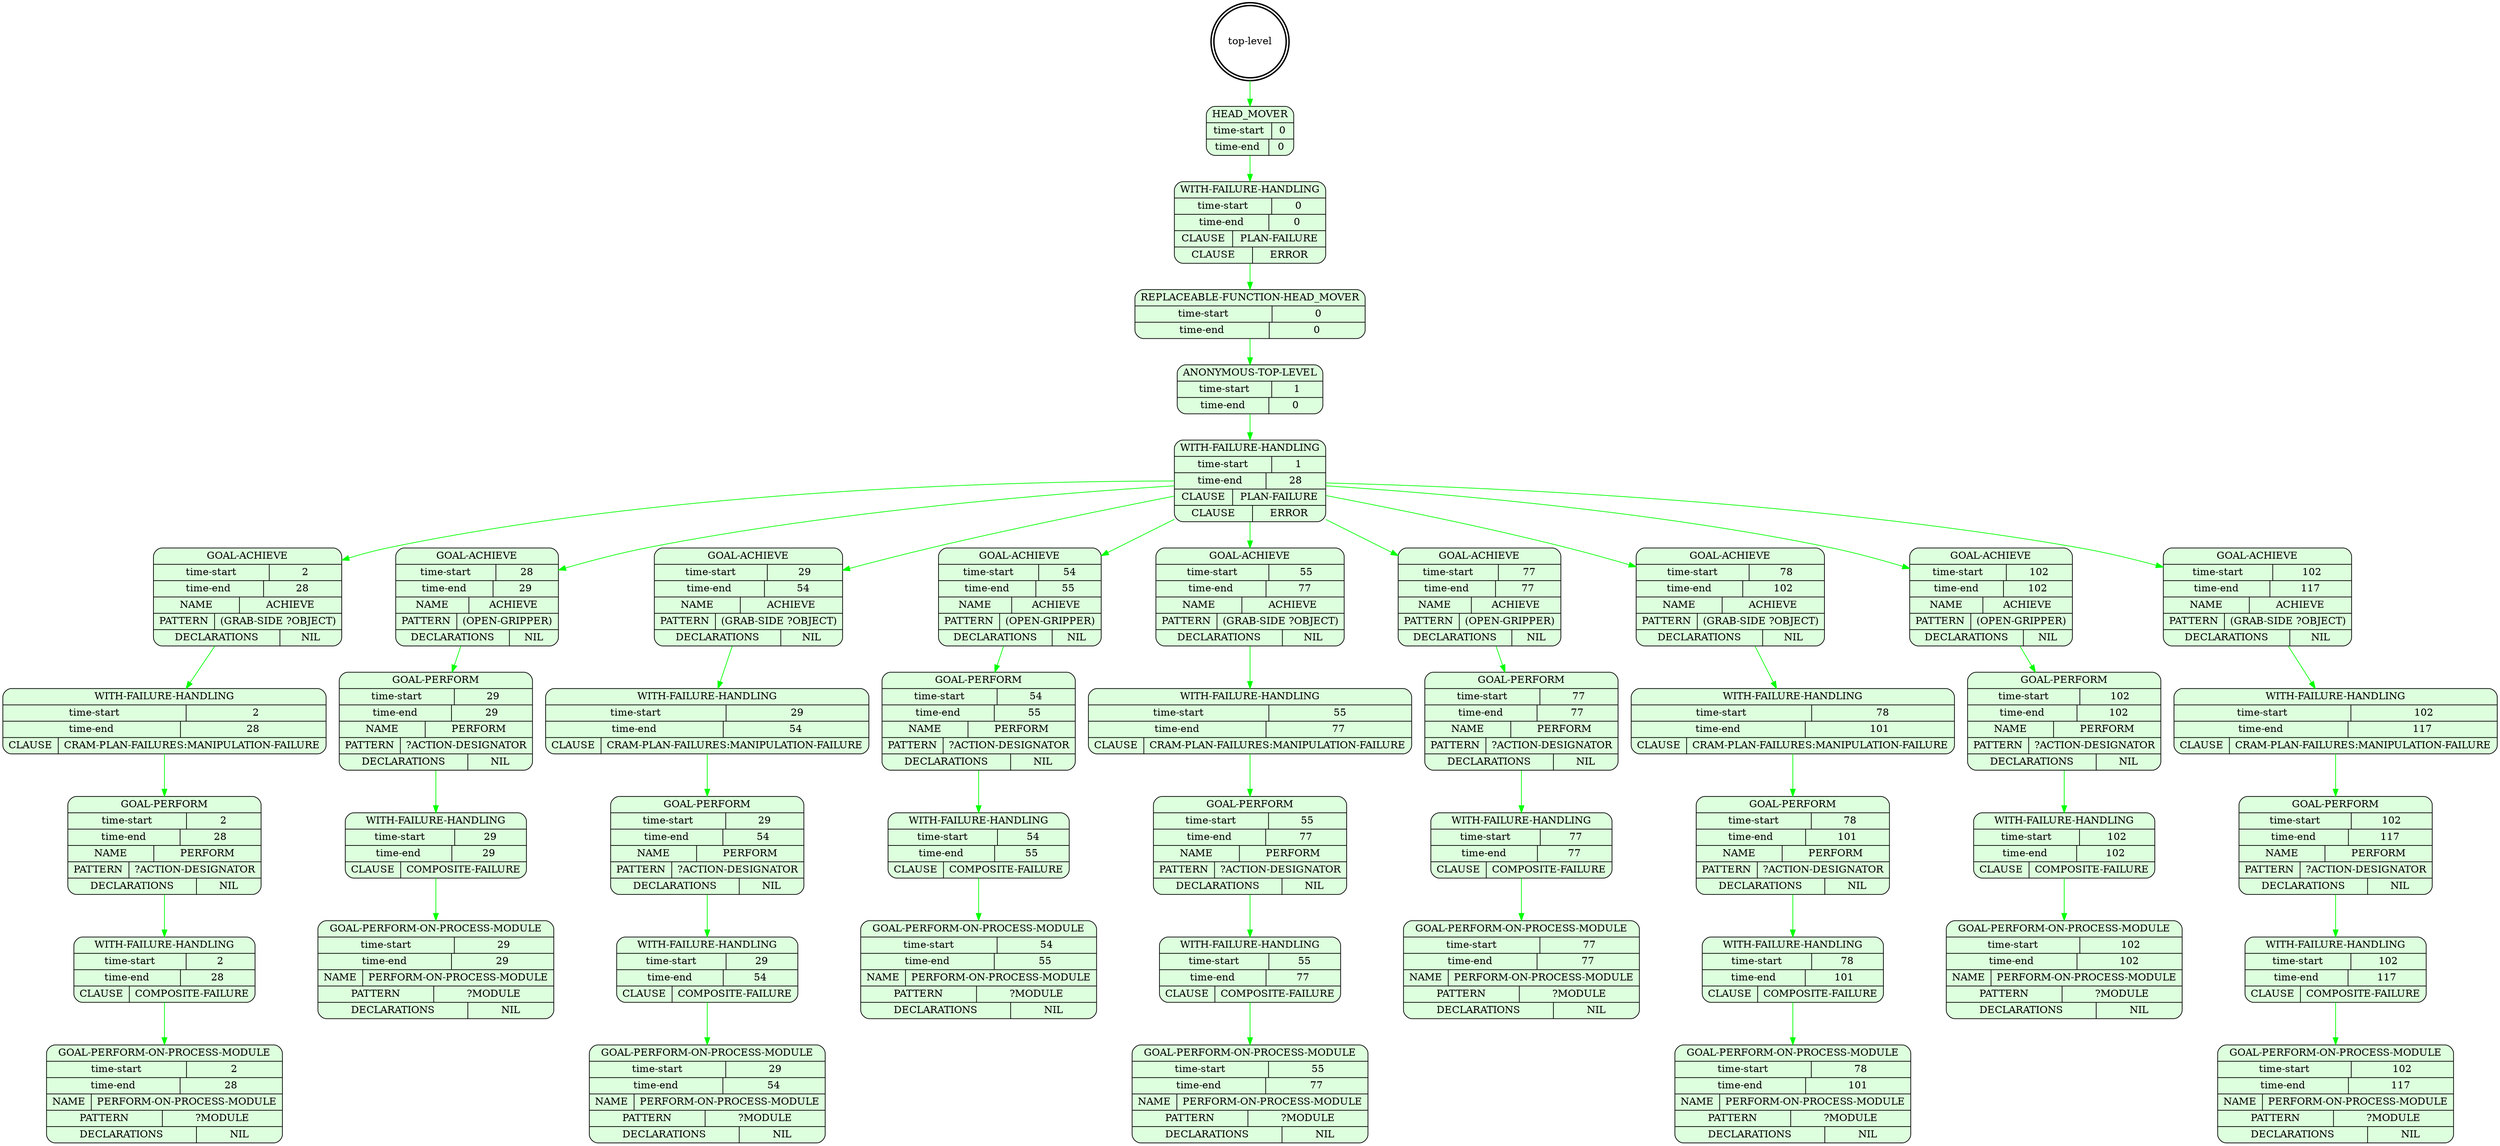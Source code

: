digraph plangraph_1vdfn0TF5a1DDRvn {
  node_5EFY6upnQVmVcYzp [shape=doublecircle, style=bold, label="top-level"];

  node_MAWrmG0bmM57qp7P [shape=Mrecord, style=filled, fillcolor="#ddffdd", label="{HEAD_MOVER|{time-start | 0}|{time-end | 0}}"];
  edge [color="green", label=""];
  node_5EFY6upnQVmVcYzp -> node_MAWrmG0bmM57qp7P;

  node_TAb0rNNPpd9paylO [shape=Mrecord, style=filled, fillcolor="#ddffdd", label="{WITH-FAILURE-HANDLING|{time-start | 0}|{time-end | 0}|{CLAUSE | PLAN-FAILURE}|{CLAUSE | ERROR}}"];
  edge [color="green", label=""];
  node_MAWrmG0bmM57qp7P -> node_TAb0rNNPpd9paylO;

  node_WK8YCylgrNJNC1mb [shape=Mrecord, style=filled, fillcolor="#ddffdd", label="{REPLACEABLE-FUNCTION-HEAD_MOVER|{time-start | 0}|{time-end | 0}}"];
  edge [color="green", label=""];
  node_TAb0rNNPpd9paylO -> node_WK8YCylgrNJNC1mb;

  node_1Xym9R9NMZXtYmBn [shape=Mrecord, style=filled, fillcolor="#ddffdd", label="{ANONYMOUS-TOP-LEVEL|{time-start | 1}|{time-end | 0}}"];
  edge [color="green", label=""];
  node_WK8YCylgrNJNC1mb -> node_1Xym9R9NMZXtYmBn;

  node_DuF3utUTDhOnEpqA [shape=Mrecord, style=filled, fillcolor="#ddffdd", label="{WITH-FAILURE-HANDLING|{time-start | 1}|{time-end | 28}|{CLAUSE | PLAN-FAILURE}|{CLAUSE | ERROR}}"];
  edge [color="green", label=""];
  node_1Xym9R9NMZXtYmBn -> node_DuF3utUTDhOnEpqA;

  node_Em2lXEpIn0tbDBdd [shape=Mrecord, style=filled, fillcolor="#ddffdd", label="{GOAL-ACHIEVE|{time-start | 2}|{time-end | 28}|{NAME | ACHIEVE}|{PATTERN | (GRAB-SIDE ?OBJECT)}|{DECLARATIONS | NIL}}"];
  edge [color="green", label=""];
  node_DuF3utUTDhOnEpqA -> node_Em2lXEpIn0tbDBdd;

  node_sNuZyQjXWpXzLUQi [shape=Mrecord, style=filled, fillcolor="#ddffdd", label="{WITH-FAILURE-HANDLING|{time-start | 2}|{time-end | 28}|{CLAUSE | CRAM-PLAN-FAILURES:MANIPULATION-FAILURE}}"];
  edge [color="green", label=""];
  node_Em2lXEpIn0tbDBdd -> node_sNuZyQjXWpXzLUQi;

  node_dAOoJQv3p82ZYTxu [shape=Mrecord, style=filled, fillcolor="#ddffdd", label="{GOAL-PERFORM|{time-start | 2}|{time-end | 28}|{NAME | PERFORM}|{PATTERN | ?ACTION-DESIGNATOR}|{DECLARATIONS | NIL}}"];
  edge [color="green", label=""];
  node_sNuZyQjXWpXzLUQi -> node_dAOoJQv3p82ZYTxu;

  node_NYRQ1mR6XFPAp0j8 [shape=Mrecord, style=filled, fillcolor="#ddffdd", label="{WITH-FAILURE-HANDLING|{time-start | 2}|{time-end | 28}|{CLAUSE | COMPOSITE-FAILURE}}"];
  edge [color="green", label=""];
  node_dAOoJQv3p82ZYTxu -> node_NYRQ1mR6XFPAp0j8;

  node_lxtxHWRssNLL56B1 [shape=Mrecord, style=filled, fillcolor="#ddffdd", label="{GOAL-PERFORM-ON-PROCESS-MODULE|{time-start | 2}|{time-end | 28}|{NAME | PERFORM-ON-PROCESS-MODULE}|{PATTERN | ?MODULE}|{DECLARATIONS | NIL}}"];
  edge [color="green", label=""];
  node_NYRQ1mR6XFPAp0j8 -> node_lxtxHWRssNLL56B1;

  node_PBSaUE1oVXayHmHF [shape=Mrecord, style=filled, fillcolor="#ddffdd", label="{GOAL-ACHIEVE|{time-start | 28}|{time-end | 29}|{NAME | ACHIEVE}|{PATTERN | (OPEN-GRIPPER)}|{DECLARATIONS | NIL}}"];
  edge [color="green", label=""];
  node_DuF3utUTDhOnEpqA -> node_PBSaUE1oVXayHmHF;

  node_yLOMKcDDVkX0cS10 [shape=Mrecord, style=filled, fillcolor="#ddffdd", label="{GOAL-PERFORM|{time-start | 29}|{time-end | 29}|{NAME | PERFORM}|{PATTERN | ?ACTION-DESIGNATOR}|{DECLARATIONS | NIL}}"];
  edge [color="green", label=""];
  node_PBSaUE1oVXayHmHF -> node_yLOMKcDDVkX0cS10;

  node_5MhsicNysdAJUHjd [shape=Mrecord, style=filled, fillcolor="#ddffdd", label="{WITH-FAILURE-HANDLING|{time-start | 29}|{time-end | 29}|{CLAUSE | COMPOSITE-FAILURE}}"];
  edge [color="green", label=""];
  node_yLOMKcDDVkX0cS10 -> node_5MhsicNysdAJUHjd;

  node_EoVp7kdeyIGqCiC2 [shape=Mrecord, style=filled, fillcolor="#ddffdd", label="{GOAL-PERFORM-ON-PROCESS-MODULE|{time-start | 29}|{time-end | 29}|{NAME | PERFORM-ON-PROCESS-MODULE}|{PATTERN | ?MODULE}|{DECLARATIONS | NIL}}"];
  edge [color="green", label=""];
  node_5MhsicNysdAJUHjd -> node_EoVp7kdeyIGqCiC2;

  node_1g5TBSIg8ZU0c3Sp [shape=Mrecord, style=filled, fillcolor="#ddffdd", label="{GOAL-ACHIEVE|{time-start | 29}|{time-end | 54}|{NAME | ACHIEVE}|{PATTERN | (GRAB-SIDE ?OBJECT)}|{DECLARATIONS | NIL}}"];
  edge [color="green", label=""];
  node_DuF3utUTDhOnEpqA -> node_1g5TBSIg8ZU0c3Sp;

  node_kZNltPTMND6bpMPu [shape=Mrecord, style=filled, fillcolor="#ddffdd", label="{WITH-FAILURE-HANDLING|{time-start | 29}|{time-end | 54}|{CLAUSE | CRAM-PLAN-FAILURES:MANIPULATION-FAILURE}}"];
  edge [color="green", label=""];
  node_1g5TBSIg8ZU0c3Sp -> node_kZNltPTMND6bpMPu;

  node_PLjc4AFXqqxt6UZR [shape=Mrecord, style=filled, fillcolor="#ddffdd", label="{GOAL-PERFORM|{time-start | 29}|{time-end | 54}|{NAME | PERFORM}|{PATTERN | ?ACTION-DESIGNATOR}|{DECLARATIONS | NIL}}"];
  edge [color="green", label=""];
  node_kZNltPTMND6bpMPu -> node_PLjc4AFXqqxt6UZR;

  node_7H2T4aqVuRn7nDcL [shape=Mrecord, style=filled, fillcolor="#ddffdd", label="{WITH-FAILURE-HANDLING|{time-start | 29}|{time-end | 54}|{CLAUSE | COMPOSITE-FAILURE}}"];
  edge [color="green", label=""];
  node_PLjc4AFXqqxt6UZR -> node_7H2T4aqVuRn7nDcL;

  node_8gsdmzVFyNkrfcp3 [shape=Mrecord, style=filled, fillcolor="#ddffdd", label="{GOAL-PERFORM-ON-PROCESS-MODULE|{time-start | 29}|{time-end | 54}|{NAME | PERFORM-ON-PROCESS-MODULE}|{PATTERN | ?MODULE}|{DECLARATIONS | NIL}}"];
  edge [color="green", label=""];
  node_7H2T4aqVuRn7nDcL -> node_8gsdmzVFyNkrfcp3;

  node_TiqnjrGgwi08ckY1 [shape=Mrecord, style=filled, fillcolor="#ddffdd", label="{GOAL-ACHIEVE|{time-start | 54}|{time-end | 55}|{NAME | ACHIEVE}|{PATTERN | (OPEN-GRIPPER)}|{DECLARATIONS | NIL}}"];
  edge [color="green", label=""];
  node_DuF3utUTDhOnEpqA -> node_TiqnjrGgwi08ckY1;

  node_BJza8nSiW7sdBuSV [shape=Mrecord, style=filled, fillcolor="#ddffdd", label="{GOAL-PERFORM|{time-start | 54}|{time-end | 55}|{NAME | PERFORM}|{PATTERN | ?ACTION-DESIGNATOR}|{DECLARATIONS | NIL}}"];
  edge [color="green", label=""];
  node_TiqnjrGgwi08ckY1 -> node_BJza8nSiW7sdBuSV;

  node_4GjaGcsmYfXvS5kS [shape=Mrecord, style=filled, fillcolor="#ddffdd", label="{WITH-FAILURE-HANDLING|{time-start | 54}|{time-end | 55}|{CLAUSE | COMPOSITE-FAILURE}}"];
  edge [color="green", label=""];
  node_BJza8nSiW7sdBuSV -> node_4GjaGcsmYfXvS5kS;

  node_xTjZaCxxDQ2eVmRC [shape=Mrecord, style=filled, fillcolor="#ddffdd", label="{GOAL-PERFORM-ON-PROCESS-MODULE|{time-start | 54}|{time-end | 55}|{NAME | PERFORM-ON-PROCESS-MODULE}|{PATTERN | ?MODULE}|{DECLARATIONS | NIL}}"];
  edge [color="green", label=""];
  node_4GjaGcsmYfXvS5kS -> node_xTjZaCxxDQ2eVmRC;

  node_WjmKxyp2pQmx9iNS [shape=Mrecord, style=filled, fillcolor="#ddffdd", label="{GOAL-ACHIEVE|{time-start | 55}|{time-end | 77}|{NAME | ACHIEVE}|{PATTERN | (GRAB-SIDE ?OBJECT)}|{DECLARATIONS | NIL}}"];
  edge [color="green", label=""];
  node_DuF3utUTDhOnEpqA -> node_WjmKxyp2pQmx9iNS;

  node_82LSvoBOT9wDyigv [shape=Mrecord, style=filled, fillcolor="#ddffdd", label="{WITH-FAILURE-HANDLING|{time-start | 55}|{time-end | 77}|{CLAUSE | CRAM-PLAN-FAILURES:MANIPULATION-FAILURE}}"];
  edge [color="green", label=""];
  node_WjmKxyp2pQmx9iNS -> node_82LSvoBOT9wDyigv;

  node_r20B3w7GeYsOMxL2 [shape=Mrecord, style=filled, fillcolor="#ddffdd", label="{GOAL-PERFORM|{time-start | 55}|{time-end | 77}|{NAME | PERFORM}|{PATTERN | ?ACTION-DESIGNATOR}|{DECLARATIONS | NIL}}"];
  edge [color="green", label=""];
  node_82LSvoBOT9wDyigv -> node_r20B3w7GeYsOMxL2;

  node_l4iYZOg48fQeztID [shape=Mrecord, style=filled, fillcolor="#ddffdd", label="{WITH-FAILURE-HANDLING|{time-start | 55}|{time-end | 77}|{CLAUSE | COMPOSITE-FAILURE}}"];
  edge [color="green", label=""];
  node_r20B3w7GeYsOMxL2 -> node_l4iYZOg48fQeztID;

  node_KD29soxSfNM5SONu [shape=Mrecord, style=filled, fillcolor="#ddffdd", label="{GOAL-PERFORM-ON-PROCESS-MODULE|{time-start | 55}|{time-end | 77}|{NAME | PERFORM-ON-PROCESS-MODULE}|{PATTERN | ?MODULE}|{DECLARATIONS | NIL}}"];
  edge [color="green", label=""];
  node_l4iYZOg48fQeztID -> node_KD29soxSfNM5SONu;

  node_hcdn97eaGFN7VktF [shape=Mrecord, style=filled, fillcolor="#ddffdd", label="{GOAL-ACHIEVE|{time-start | 77}|{time-end | 77}|{NAME | ACHIEVE}|{PATTERN | (OPEN-GRIPPER)}|{DECLARATIONS | NIL}}"];
  edge [color="green", label=""];
  node_DuF3utUTDhOnEpqA -> node_hcdn97eaGFN7VktF;

  node_l6fm4KD81Nn7fsks [shape=Mrecord, style=filled, fillcolor="#ddffdd", label="{GOAL-PERFORM|{time-start | 77}|{time-end | 77}|{NAME | PERFORM}|{PATTERN | ?ACTION-DESIGNATOR}|{DECLARATIONS | NIL}}"];
  edge [color="green", label=""];
  node_hcdn97eaGFN7VktF -> node_l6fm4KD81Nn7fsks;

  node_JguO0XDtPwVQGkjN [shape=Mrecord, style=filled, fillcolor="#ddffdd", label="{WITH-FAILURE-HANDLING|{time-start | 77}|{time-end | 77}|{CLAUSE | COMPOSITE-FAILURE}}"];
  edge [color="green", label=""];
  node_l6fm4KD81Nn7fsks -> node_JguO0XDtPwVQGkjN;

  node_u4BUUd0ztAdJqHRp [shape=Mrecord, style=filled, fillcolor="#ddffdd", label="{GOAL-PERFORM-ON-PROCESS-MODULE|{time-start | 77}|{time-end | 77}|{NAME | PERFORM-ON-PROCESS-MODULE}|{PATTERN | ?MODULE}|{DECLARATIONS | NIL}}"];
  edge [color="green", label=""];
  node_JguO0XDtPwVQGkjN -> node_u4BUUd0ztAdJqHRp;

  node_tp2F6G4r1ym44XXE [shape=Mrecord, style=filled, fillcolor="#ddffdd", label="{GOAL-ACHIEVE|{time-start | 78}|{time-end | 102}|{NAME | ACHIEVE}|{PATTERN | (GRAB-SIDE ?OBJECT)}|{DECLARATIONS | NIL}}"];
  edge [color="green", label=""];
  node_DuF3utUTDhOnEpqA -> node_tp2F6G4r1ym44XXE;

  node_HLZAcCxZ3YEIORai [shape=Mrecord, style=filled, fillcolor="#ddffdd", label="{WITH-FAILURE-HANDLING|{time-start | 78}|{time-end | 101}|{CLAUSE | CRAM-PLAN-FAILURES:MANIPULATION-FAILURE}}"];
  edge [color="green", label=""];
  node_tp2F6G4r1ym44XXE -> node_HLZAcCxZ3YEIORai;

  node_Gi0m4417hIC6gPoL [shape=Mrecord, style=filled, fillcolor="#ddffdd", label="{GOAL-PERFORM|{time-start | 78}|{time-end | 101}|{NAME | PERFORM}|{PATTERN | ?ACTION-DESIGNATOR}|{DECLARATIONS | NIL}}"];
  edge [color="green", label=""];
  node_HLZAcCxZ3YEIORai -> node_Gi0m4417hIC6gPoL;

  node_uRcgpMSA24aQ0Q46 [shape=Mrecord, style=filled, fillcolor="#ddffdd", label="{WITH-FAILURE-HANDLING|{time-start | 78}|{time-end | 101}|{CLAUSE | COMPOSITE-FAILURE}}"];
  edge [color="green", label=""];
  node_Gi0m4417hIC6gPoL -> node_uRcgpMSA24aQ0Q46;

  node_JnoJe5PiV0CSHeOm [shape=Mrecord, style=filled, fillcolor="#ddffdd", label="{GOAL-PERFORM-ON-PROCESS-MODULE|{time-start | 78}|{time-end | 101}|{NAME | PERFORM-ON-PROCESS-MODULE}|{PATTERN | ?MODULE}|{DECLARATIONS | NIL}}"];
  edge [color="green", label=""];
  node_uRcgpMSA24aQ0Q46 -> node_JnoJe5PiV0CSHeOm;

  node_LNyAsbLUQBw4yGfa [shape=Mrecord, style=filled, fillcolor="#ddffdd", label="{GOAL-ACHIEVE|{time-start | 102}|{time-end | 102}|{NAME | ACHIEVE}|{PATTERN | (OPEN-GRIPPER)}|{DECLARATIONS | NIL}}"];
  edge [color="green", label=""];
  node_DuF3utUTDhOnEpqA -> node_LNyAsbLUQBw4yGfa;

  node_AacJtf1MMu8TXRHE [shape=Mrecord, style=filled, fillcolor="#ddffdd", label="{GOAL-PERFORM|{time-start | 102}|{time-end | 102}|{NAME | PERFORM}|{PATTERN | ?ACTION-DESIGNATOR}|{DECLARATIONS | NIL}}"];
  edge [color="green", label=""];
  node_LNyAsbLUQBw4yGfa -> node_AacJtf1MMu8TXRHE;

  node_BxkRsW4vEMoqNgcW [shape=Mrecord, style=filled, fillcolor="#ddffdd", label="{WITH-FAILURE-HANDLING|{time-start | 102}|{time-end | 102}|{CLAUSE | COMPOSITE-FAILURE}}"];
  edge [color="green", label=""];
  node_AacJtf1MMu8TXRHE -> node_BxkRsW4vEMoqNgcW;

  node_JxYK3ya7LAR6OkHw [shape=Mrecord, style=filled, fillcolor="#ddffdd", label="{GOAL-PERFORM-ON-PROCESS-MODULE|{time-start | 102}|{time-end | 102}|{NAME | PERFORM-ON-PROCESS-MODULE}|{PATTERN | ?MODULE}|{DECLARATIONS | NIL}}"];
  edge [color="green", label=""];
  node_BxkRsW4vEMoqNgcW -> node_JxYK3ya7LAR6OkHw;

  node_T4xCsJSIVf4xbtj3 [shape=Mrecord, style=filled, fillcolor="#ddffdd", label="{GOAL-ACHIEVE|{time-start | 102}|{time-end | 117}|{NAME | ACHIEVE}|{PATTERN | (GRAB-SIDE ?OBJECT)}|{DECLARATIONS | NIL}}"];
  edge [color="green", label=""];
  node_DuF3utUTDhOnEpqA -> node_T4xCsJSIVf4xbtj3;

  node_4GuqX8nQYtCkDWGm [shape=Mrecord, style=filled, fillcolor="#ddffdd", label="{WITH-FAILURE-HANDLING|{time-start | 102}|{time-end | 117}|{CLAUSE | CRAM-PLAN-FAILURES:MANIPULATION-FAILURE}}"];
  edge [color="green", label=""];
  node_T4xCsJSIVf4xbtj3 -> node_4GuqX8nQYtCkDWGm;

  node_c0f9W8Cjh66Tnsal [shape=Mrecord, style=filled, fillcolor="#ddffdd", label="{GOAL-PERFORM|{time-start | 102}|{time-end | 117}|{NAME | PERFORM}|{PATTERN | ?ACTION-DESIGNATOR}|{DECLARATIONS | NIL}}"];
  edge [color="green", label=""];
  node_4GuqX8nQYtCkDWGm -> node_c0f9W8Cjh66Tnsal;

  node_oA0zT0XITEWLjYAI [shape=Mrecord, style=filled, fillcolor="#ddffdd", label="{WITH-FAILURE-HANDLING|{time-start | 102}|{time-end | 117}|{CLAUSE | COMPOSITE-FAILURE}}"];
  edge [color="green", label=""];
  node_c0f9W8Cjh66Tnsal -> node_oA0zT0XITEWLjYAI;

  node_9wDcvfQLAxGIGubj [shape=Mrecord, style=filled, fillcolor="#ddffdd", label="{GOAL-PERFORM-ON-PROCESS-MODULE|{time-start | 102}|{time-end | 117}|{NAME | PERFORM-ON-PROCESS-MODULE}|{PATTERN | ?MODULE}|{DECLARATIONS | NIL}}"];
  edge [color="green", label=""];
  node_oA0zT0XITEWLjYAI -> node_9wDcvfQLAxGIGubj;
}
